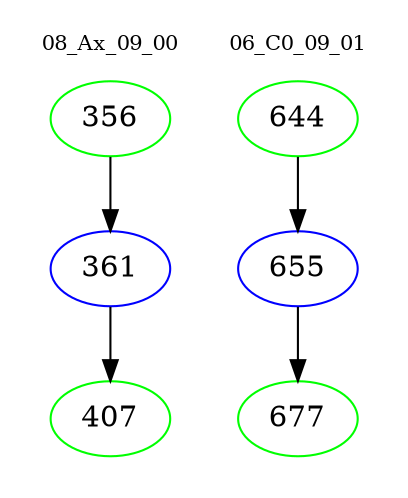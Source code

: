 digraph{
subgraph cluster_0 {
color = white
label = "08_Ax_09_00";
fontsize=10;
T0_356 [label="356", color="green"]
T0_356 -> T0_361 [color="black"]
T0_361 [label="361", color="blue"]
T0_361 -> T0_407 [color="black"]
T0_407 [label="407", color="green"]
}
subgraph cluster_1 {
color = white
label = "06_C0_09_01";
fontsize=10;
T1_644 [label="644", color="green"]
T1_644 -> T1_655 [color="black"]
T1_655 [label="655", color="blue"]
T1_655 -> T1_677 [color="black"]
T1_677 [label="677", color="green"]
}
}
